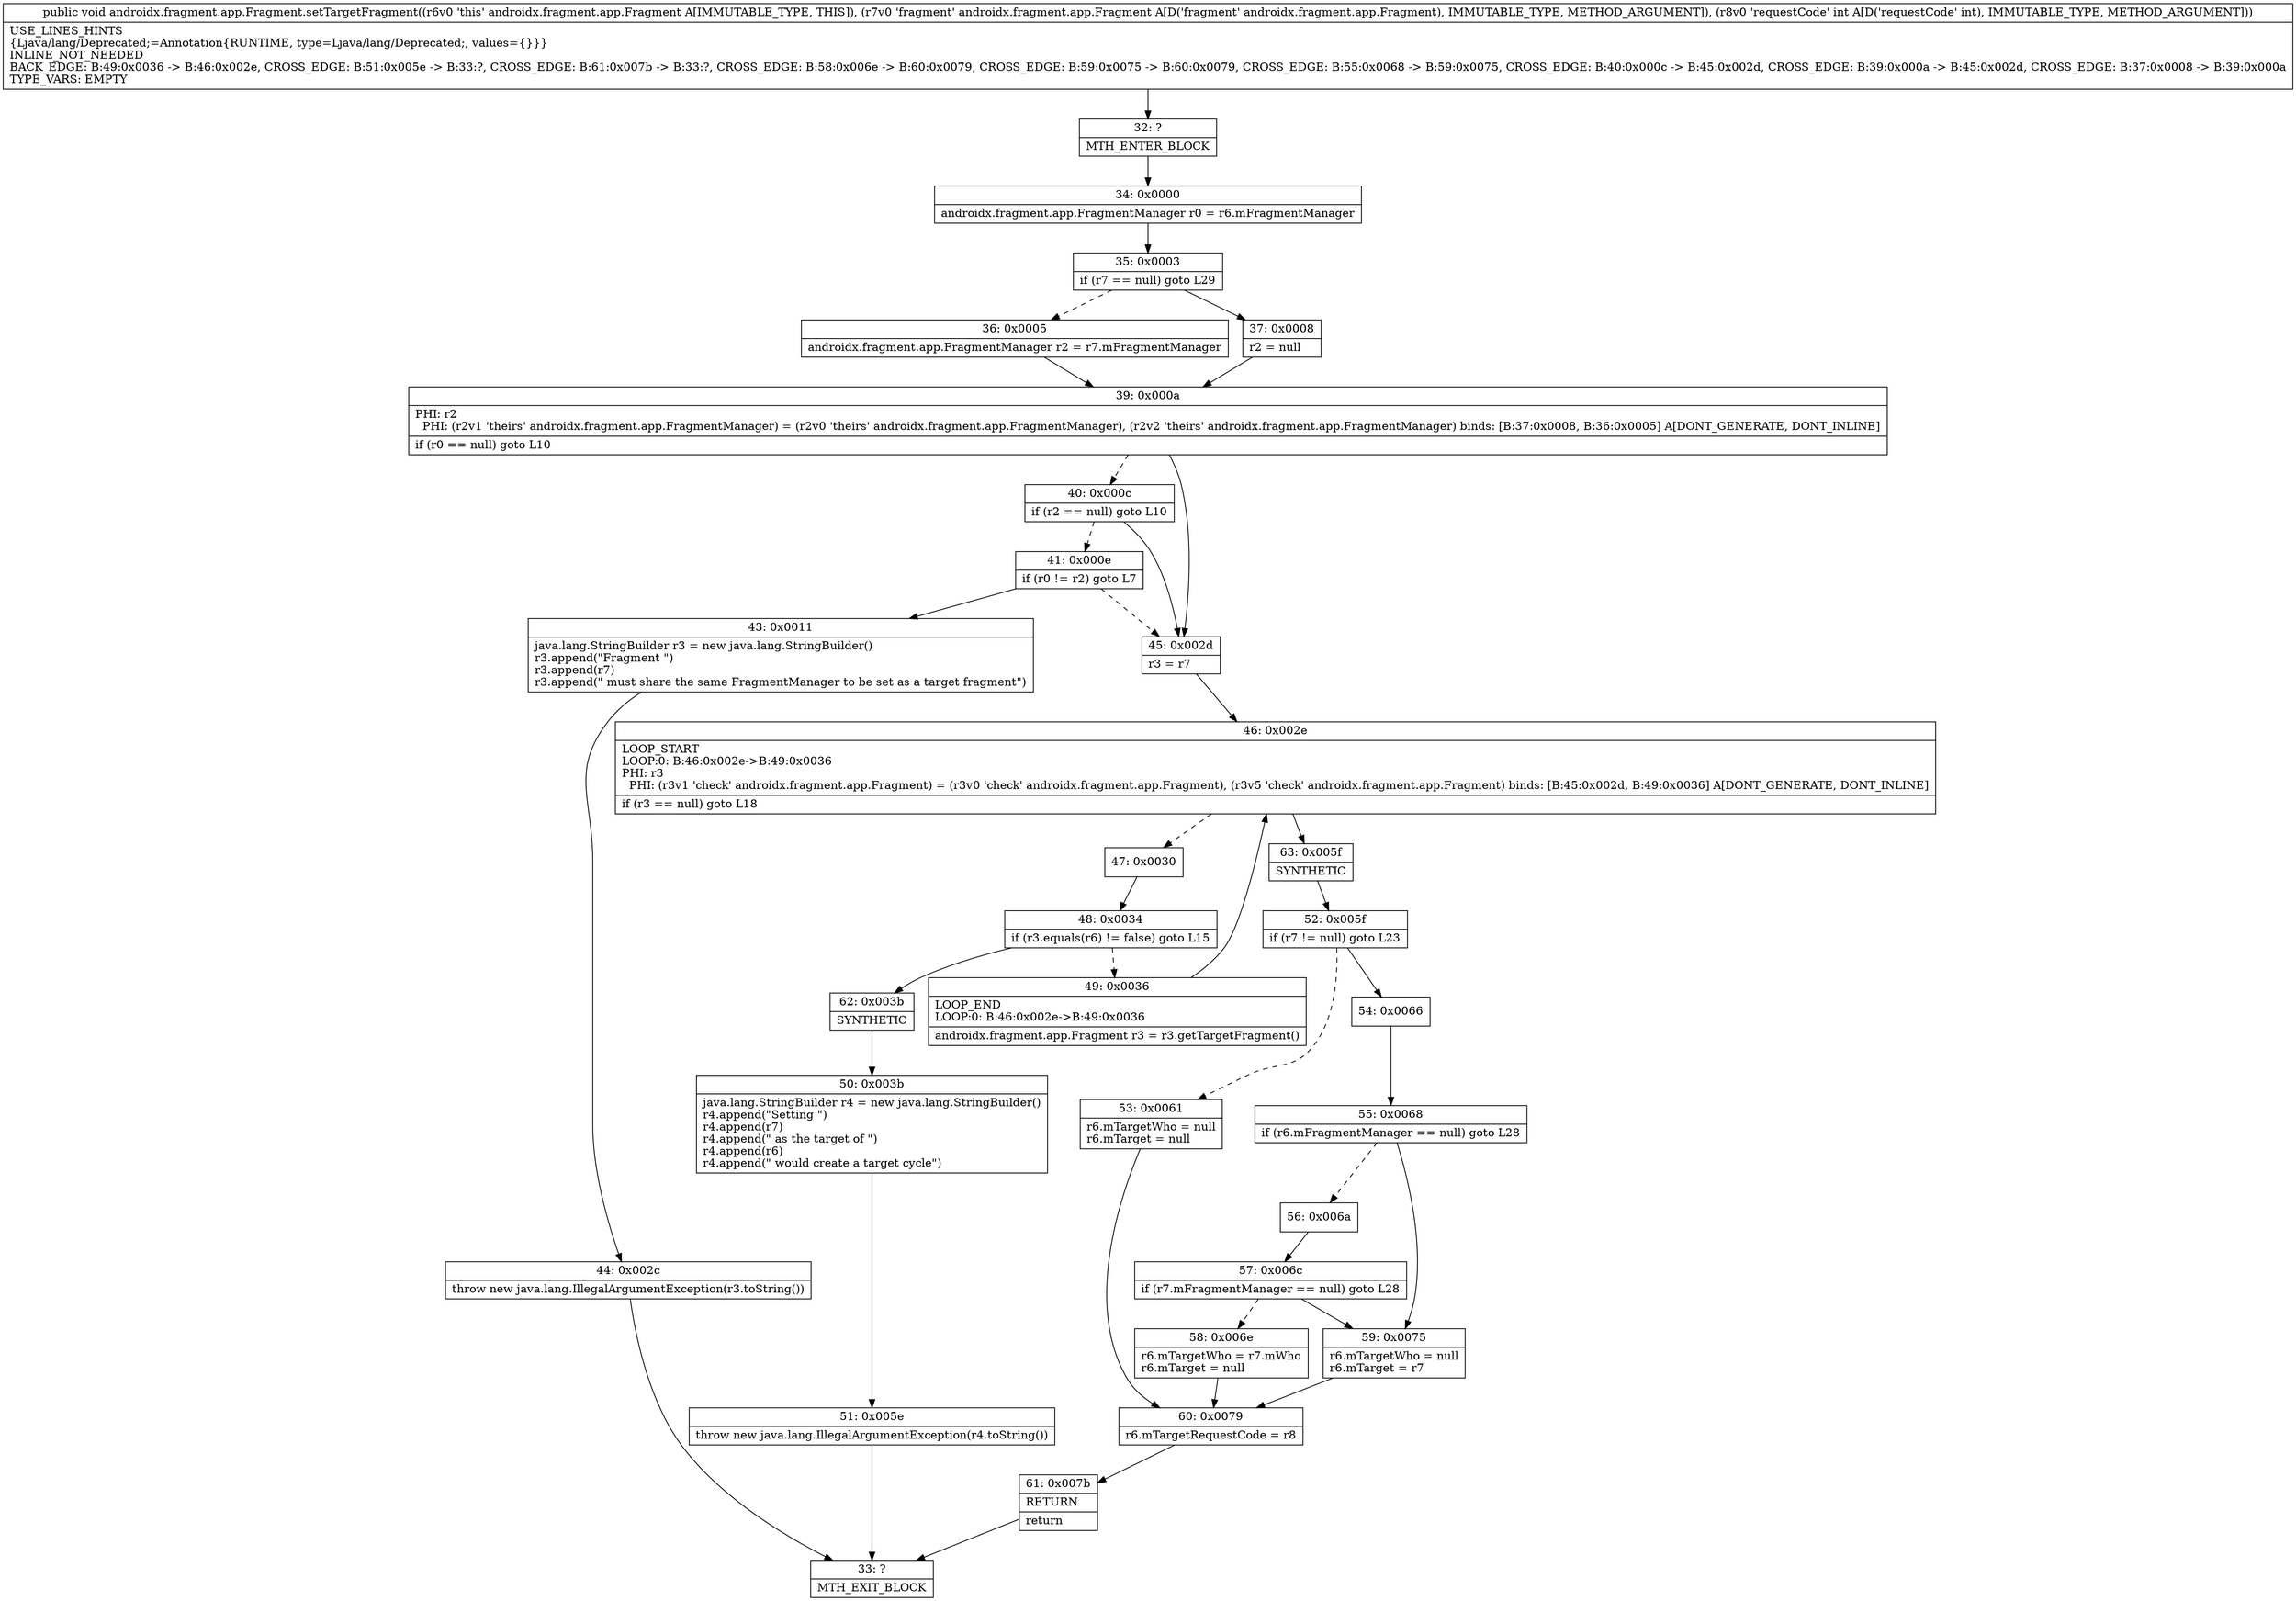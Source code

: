 digraph "CFG forandroidx.fragment.app.Fragment.setTargetFragment(Landroidx\/fragment\/app\/Fragment;I)V" {
Node_32 [shape=record,label="{32\:\ ?|MTH_ENTER_BLOCK\l}"];
Node_34 [shape=record,label="{34\:\ 0x0000|androidx.fragment.app.FragmentManager r0 = r6.mFragmentManager\l}"];
Node_35 [shape=record,label="{35\:\ 0x0003|if (r7 == null) goto L29\l}"];
Node_36 [shape=record,label="{36\:\ 0x0005|androidx.fragment.app.FragmentManager r2 = r7.mFragmentManager\l}"];
Node_39 [shape=record,label="{39\:\ 0x000a|PHI: r2 \l  PHI: (r2v1 'theirs' androidx.fragment.app.FragmentManager) = (r2v0 'theirs' androidx.fragment.app.FragmentManager), (r2v2 'theirs' androidx.fragment.app.FragmentManager) binds: [B:37:0x0008, B:36:0x0005] A[DONT_GENERATE, DONT_INLINE]\l|if (r0 == null) goto L10\l}"];
Node_40 [shape=record,label="{40\:\ 0x000c|if (r2 == null) goto L10\l}"];
Node_41 [shape=record,label="{41\:\ 0x000e|if (r0 != r2) goto L7\l}"];
Node_43 [shape=record,label="{43\:\ 0x0011|java.lang.StringBuilder r3 = new java.lang.StringBuilder()\lr3.append(\"Fragment \")\lr3.append(r7)\lr3.append(\" must share the same FragmentManager to be set as a target fragment\")\l}"];
Node_44 [shape=record,label="{44\:\ 0x002c|throw new java.lang.IllegalArgumentException(r3.toString())\l}"];
Node_33 [shape=record,label="{33\:\ ?|MTH_EXIT_BLOCK\l}"];
Node_45 [shape=record,label="{45\:\ 0x002d|r3 = r7\l}"];
Node_46 [shape=record,label="{46\:\ 0x002e|LOOP_START\lLOOP:0: B:46:0x002e\-\>B:49:0x0036\lPHI: r3 \l  PHI: (r3v1 'check' androidx.fragment.app.Fragment) = (r3v0 'check' androidx.fragment.app.Fragment), (r3v5 'check' androidx.fragment.app.Fragment) binds: [B:45:0x002d, B:49:0x0036] A[DONT_GENERATE, DONT_INLINE]\l|if (r3 == null) goto L18\l}"];
Node_47 [shape=record,label="{47\:\ 0x0030}"];
Node_48 [shape=record,label="{48\:\ 0x0034|if (r3.equals(r6) != false) goto L15\l}"];
Node_49 [shape=record,label="{49\:\ 0x0036|LOOP_END\lLOOP:0: B:46:0x002e\-\>B:49:0x0036\l|androidx.fragment.app.Fragment r3 = r3.getTargetFragment()\l}"];
Node_62 [shape=record,label="{62\:\ 0x003b|SYNTHETIC\l}"];
Node_50 [shape=record,label="{50\:\ 0x003b|java.lang.StringBuilder r4 = new java.lang.StringBuilder()\lr4.append(\"Setting \")\lr4.append(r7)\lr4.append(\" as the target of \")\lr4.append(r6)\lr4.append(\" would create a target cycle\")\l}"];
Node_51 [shape=record,label="{51\:\ 0x005e|throw new java.lang.IllegalArgumentException(r4.toString())\l}"];
Node_63 [shape=record,label="{63\:\ 0x005f|SYNTHETIC\l}"];
Node_52 [shape=record,label="{52\:\ 0x005f|if (r7 != null) goto L23\l}"];
Node_53 [shape=record,label="{53\:\ 0x0061|r6.mTargetWho = null\lr6.mTarget = null\l}"];
Node_60 [shape=record,label="{60\:\ 0x0079|r6.mTargetRequestCode = r8\l}"];
Node_61 [shape=record,label="{61\:\ 0x007b|RETURN\l|return\l}"];
Node_54 [shape=record,label="{54\:\ 0x0066}"];
Node_55 [shape=record,label="{55\:\ 0x0068|if (r6.mFragmentManager == null) goto L28\l}"];
Node_56 [shape=record,label="{56\:\ 0x006a}"];
Node_57 [shape=record,label="{57\:\ 0x006c|if (r7.mFragmentManager == null) goto L28\l}"];
Node_58 [shape=record,label="{58\:\ 0x006e|r6.mTargetWho = r7.mWho\lr6.mTarget = null\l}"];
Node_59 [shape=record,label="{59\:\ 0x0075|r6.mTargetWho = null\lr6.mTarget = r7\l}"];
Node_37 [shape=record,label="{37\:\ 0x0008|r2 = null\l}"];
MethodNode[shape=record,label="{public void androidx.fragment.app.Fragment.setTargetFragment((r6v0 'this' androidx.fragment.app.Fragment A[IMMUTABLE_TYPE, THIS]), (r7v0 'fragment' androidx.fragment.app.Fragment A[D('fragment' androidx.fragment.app.Fragment), IMMUTABLE_TYPE, METHOD_ARGUMENT]), (r8v0 'requestCode' int A[D('requestCode' int), IMMUTABLE_TYPE, METHOD_ARGUMENT]))  | USE_LINES_HINTS\l\{Ljava\/lang\/Deprecated;=Annotation\{RUNTIME, type=Ljava\/lang\/Deprecated;, values=\{\}\}\}\lINLINE_NOT_NEEDED\lBACK_EDGE: B:49:0x0036 \-\> B:46:0x002e, CROSS_EDGE: B:51:0x005e \-\> B:33:?, CROSS_EDGE: B:61:0x007b \-\> B:33:?, CROSS_EDGE: B:58:0x006e \-\> B:60:0x0079, CROSS_EDGE: B:59:0x0075 \-\> B:60:0x0079, CROSS_EDGE: B:55:0x0068 \-\> B:59:0x0075, CROSS_EDGE: B:40:0x000c \-\> B:45:0x002d, CROSS_EDGE: B:39:0x000a \-\> B:45:0x002d, CROSS_EDGE: B:37:0x0008 \-\> B:39:0x000a\lTYPE_VARS: EMPTY\l}"];
MethodNode -> Node_32;Node_32 -> Node_34;
Node_34 -> Node_35;
Node_35 -> Node_36[style=dashed];
Node_35 -> Node_37;
Node_36 -> Node_39;
Node_39 -> Node_40[style=dashed];
Node_39 -> Node_45;
Node_40 -> Node_41[style=dashed];
Node_40 -> Node_45;
Node_41 -> Node_43;
Node_41 -> Node_45[style=dashed];
Node_43 -> Node_44;
Node_44 -> Node_33;
Node_45 -> Node_46;
Node_46 -> Node_47[style=dashed];
Node_46 -> Node_63;
Node_47 -> Node_48;
Node_48 -> Node_49[style=dashed];
Node_48 -> Node_62;
Node_49 -> Node_46;
Node_62 -> Node_50;
Node_50 -> Node_51;
Node_51 -> Node_33;
Node_63 -> Node_52;
Node_52 -> Node_53[style=dashed];
Node_52 -> Node_54;
Node_53 -> Node_60;
Node_60 -> Node_61;
Node_61 -> Node_33;
Node_54 -> Node_55;
Node_55 -> Node_56[style=dashed];
Node_55 -> Node_59;
Node_56 -> Node_57;
Node_57 -> Node_58[style=dashed];
Node_57 -> Node_59;
Node_58 -> Node_60;
Node_59 -> Node_60;
Node_37 -> Node_39;
}

